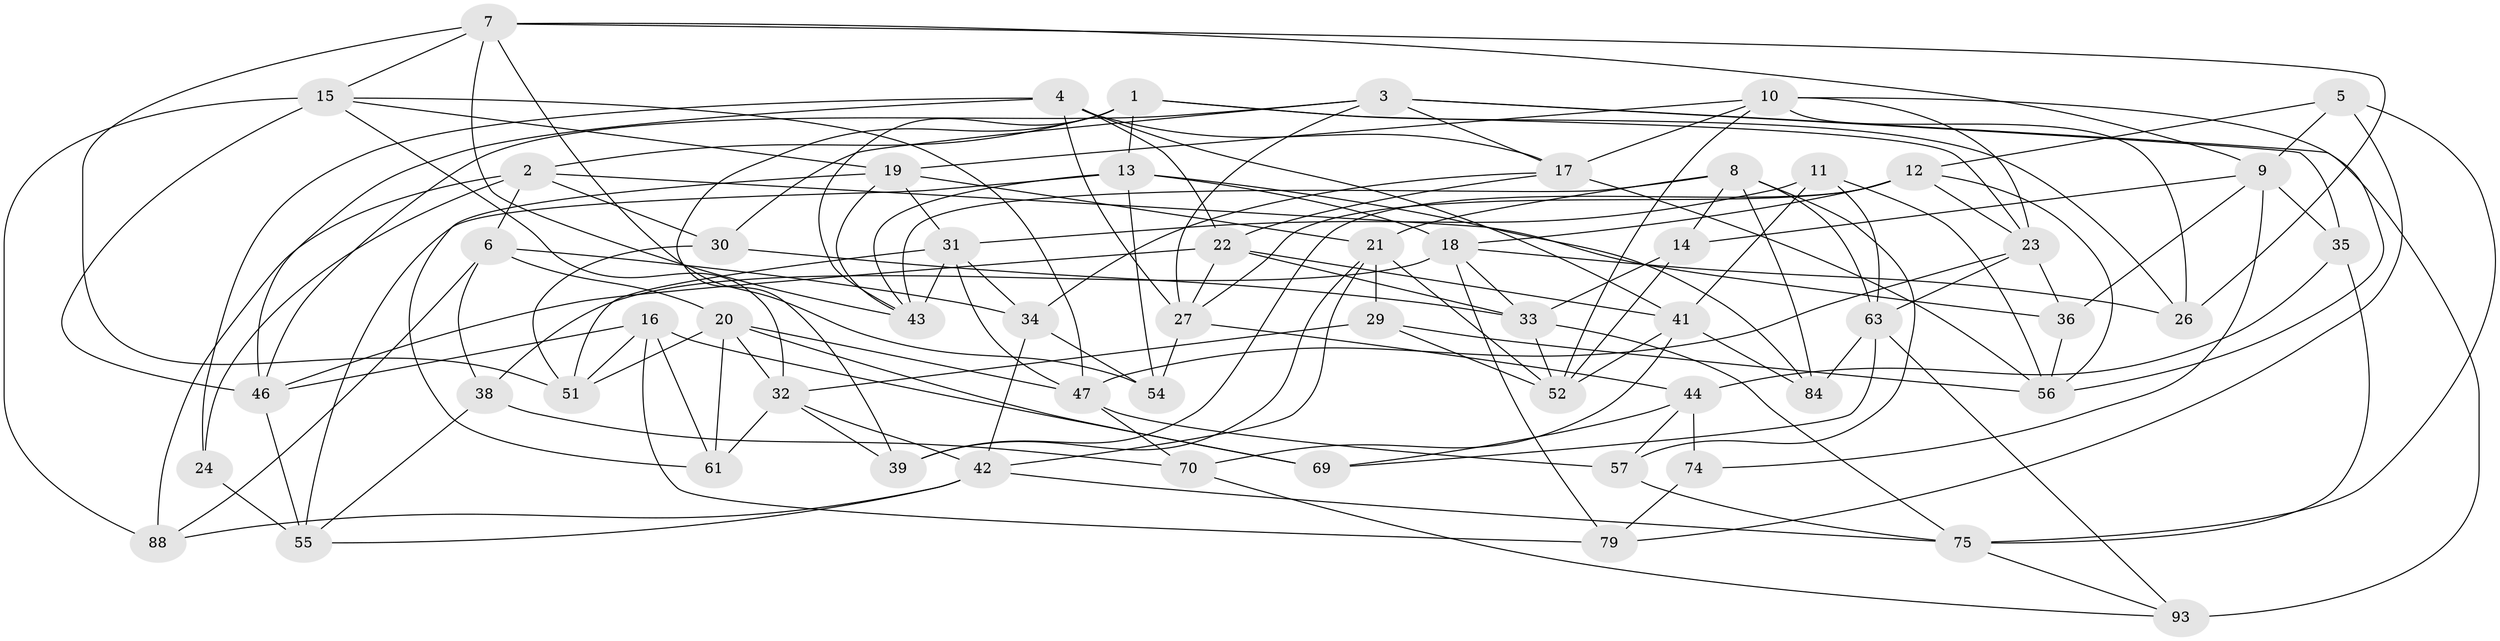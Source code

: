// Generated by graph-tools (version 1.1) at 2025/24/03/03/25 07:24:26]
// undirected, 58 vertices, 149 edges
graph export_dot {
graph [start="1"]
  node [color=gray90,style=filled];
  1 [super="+78"];
  2 [super="+95"];
  3 [super="+40"];
  4 [super="+58"];
  5;
  6 [super="+68"];
  7 [super="+25"];
  8 [super="+45"];
  9 [super="+67"];
  10 [super="+81"];
  11;
  12 [super="+91"];
  13 [super="+92"];
  14;
  15 [super="+90"];
  16 [super="+87"];
  17 [super="+53"];
  18 [super="+28"];
  19 [super="+77"];
  20 [super="+50"];
  21 [super="+48"];
  22 [super="+89"];
  23 [super="+62"];
  24;
  26;
  27 [super="+49"];
  29;
  30;
  31 [super="+76"];
  32 [super="+37"];
  33 [super="+66"];
  34 [super="+73"];
  35;
  36;
  38;
  39;
  41 [super="+72"];
  42 [super="+80"];
  43 [super="+85"];
  44 [super="+59"];
  46 [super="+71"];
  47 [super="+86"];
  51 [super="+94"];
  52 [super="+60"];
  54;
  55 [super="+65"];
  56 [super="+82"];
  57;
  61;
  63 [super="+64"];
  69;
  70;
  74;
  75 [super="+83"];
  79;
  84;
  88;
  93;
  1 -- 39;
  1 -- 13;
  1 -- 43;
  1 -- 2;
  1 -- 26;
  1 -- 23;
  2 -- 88;
  2 -- 24;
  2 -- 36;
  2 -- 30;
  2 -- 6;
  3 -- 30;
  3 -- 35;
  3 -- 93;
  3 -- 46;
  3 -- 27;
  3 -- 17;
  4 -- 22;
  4 -- 41;
  4 -- 46;
  4 -- 24;
  4 -- 17;
  4 -- 27;
  5 -- 75;
  5 -- 79;
  5 -- 12;
  5 -- 9;
  6 -- 34 [weight=2];
  6 -- 38;
  6 -- 88;
  6 -- 20;
  7 -- 26;
  7 -- 54;
  7 -- 9;
  7 -- 43;
  7 -- 15;
  7 -- 51;
  8 -- 14;
  8 -- 84;
  8 -- 57;
  8 -- 43;
  8 -- 21;
  8 -- 63;
  9 -- 74;
  9 -- 14;
  9 -- 35;
  9 -- 36;
  10 -- 19;
  10 -- 26;
  10 -- 17;
  10 -- 52;
  10 -- 23;
  10 -- 56;
  11 -- 31;
  11 -- 56;
  11 -- 41;
  11 -- 63;
  12 -- 39;
  12 -- 27;
  12 -- 18;
  12 -- 23;
  12 -- 56;
  13 -- 18;
  13 -- 55;
  13 -- 43;
  13 -- 84;
  13 -- 54;
  14 -- 33;
  14 -- 52;
  15 -- 32;
  15 -- 88;
  15 -- 47;
  15 -- 46;
  15 -- 19;
  16 -- 51 [weight=2];
  16 -- 61;
  16 -- 69;
  16 -- 79;
  16 -- 46;
  17 -- 56;
  17 -- 22;
  17 -- 34;
  18 -- 26;
  18 -- 33;
  18 -- 38;
  18 -- 79;
  19 -- 61;
  19 -- 21;
  19 -- 43;
  19 -- 31;
  20 -- 32;
  20 -- 61;
  20 -- 69;
  20 -- 47;
  20 -- 51;
  21 -- 29;
  21 -- 39;
  21 -- 52;
  21 -- 42;
  22 -- 33;
  22 -- 27;
  22 -- 46;
  22 -- 41;
  23 -- 36;
  23 -- 63;
  23 -- 47;
  24 -- 55 [weight=2];
  27 -- 44;
  27 -- 54;
  29 -- 32;
  29 -- 56;
  29 -- 52;
  30 -- 51;
  30 -- 33;
  31 -- 47;
  31 -- 51;
  31 -- 34;
  31 -- 43;
  32 -- 42;
  32 -- 61;
  32 -- 39;
  33 -- 75;
  33 -- 52;
  34 -- 54;
  34 -- 42;
  35 -- 75;
  35 -- 44;
  36 -- 56;
  38 -- 55;
  38 -- 70;
  41 -- 52;
  41 -- 70;
  41 -- 84;
  42 -- 75;
  42 -- 55;
  42 -- 88;
  44 -- 74 [weight=2];
  44 -- 57;
  44 -- 69;
  46 -- 55;
  47 -- 70;
  47 -- 57;
  57 -- 75;
  63 -- 84;
  63 -- 93;
  63 -- 69;
  70 -- 93;
  74 -- 79;
  75 -- 93;
}
